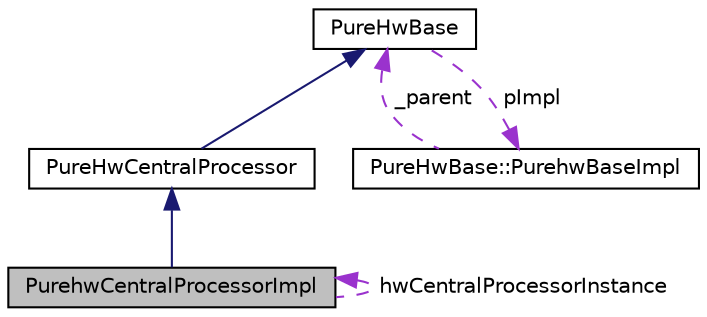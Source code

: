 digraph "PurehwCentralProcessorImpl"
{
 // LATEX_PDF_SIZE
  edge [fontname="Helvetica",fontsize="10",labelfontname="Helvetica",labelfontsize="10"];
  node [fontname="Helvetica",fontsize="10",shape=record];
  Node1 [label="PurehwCentralProcessorImpl",height=0.2,width=0.4,color="black", fillcolor="grey75", style="filled", fontcolor="black",tooltip=" "];
  Node2 -> Node1 [dir="back",color="midnightblue",fontsize="10",style="solid",fontname="Helvetica"];
  Node2 [label="PureHwCentralProcessor",height=0.2,width=0.4,color="black", fillcolor="white", style="filled",URL="$class_pure_hw_central_processor.html",tooltip="Pure central processor capabilities class."];
  Node3 -> Node2 [dir="back",color="midnightblue",fontsize="10",style="solid",fontname="Helvetica"];
  Node3 [label="PureHwBase",height=0.2,width=0.4,color="black", fillcolor="white", style="filled",URL="$class_pure_hw_base.html",tooltip="Base class for Pure hardware classes."];
  Node4 -> Node3 [dir="back",color="darkorchid3",fontsize="10",style="dashed",label=" pImpl" ,fontname="Helvetica"];
  Node4 [label="PureHwBase::PurehwBaseImpl",height=0.2,width=0.4,color="black", fillcolor="white", style="filled",URL="$class_pure_hw_base_1_1_purehw_base_impl.html",tooltip=" "];
  Node3 -> Node4 [dir="back",color="darkorchid3",fontsize="10",style="dashed",label=" _parent" ,fontname="Helvetica"];
  Node1 -> Node1 [dir="back",color="darkorchid3",fontsize="10",style="dashed",label=" hwCentralProcessorInstance" ,fontname="Helvetica"];
}
